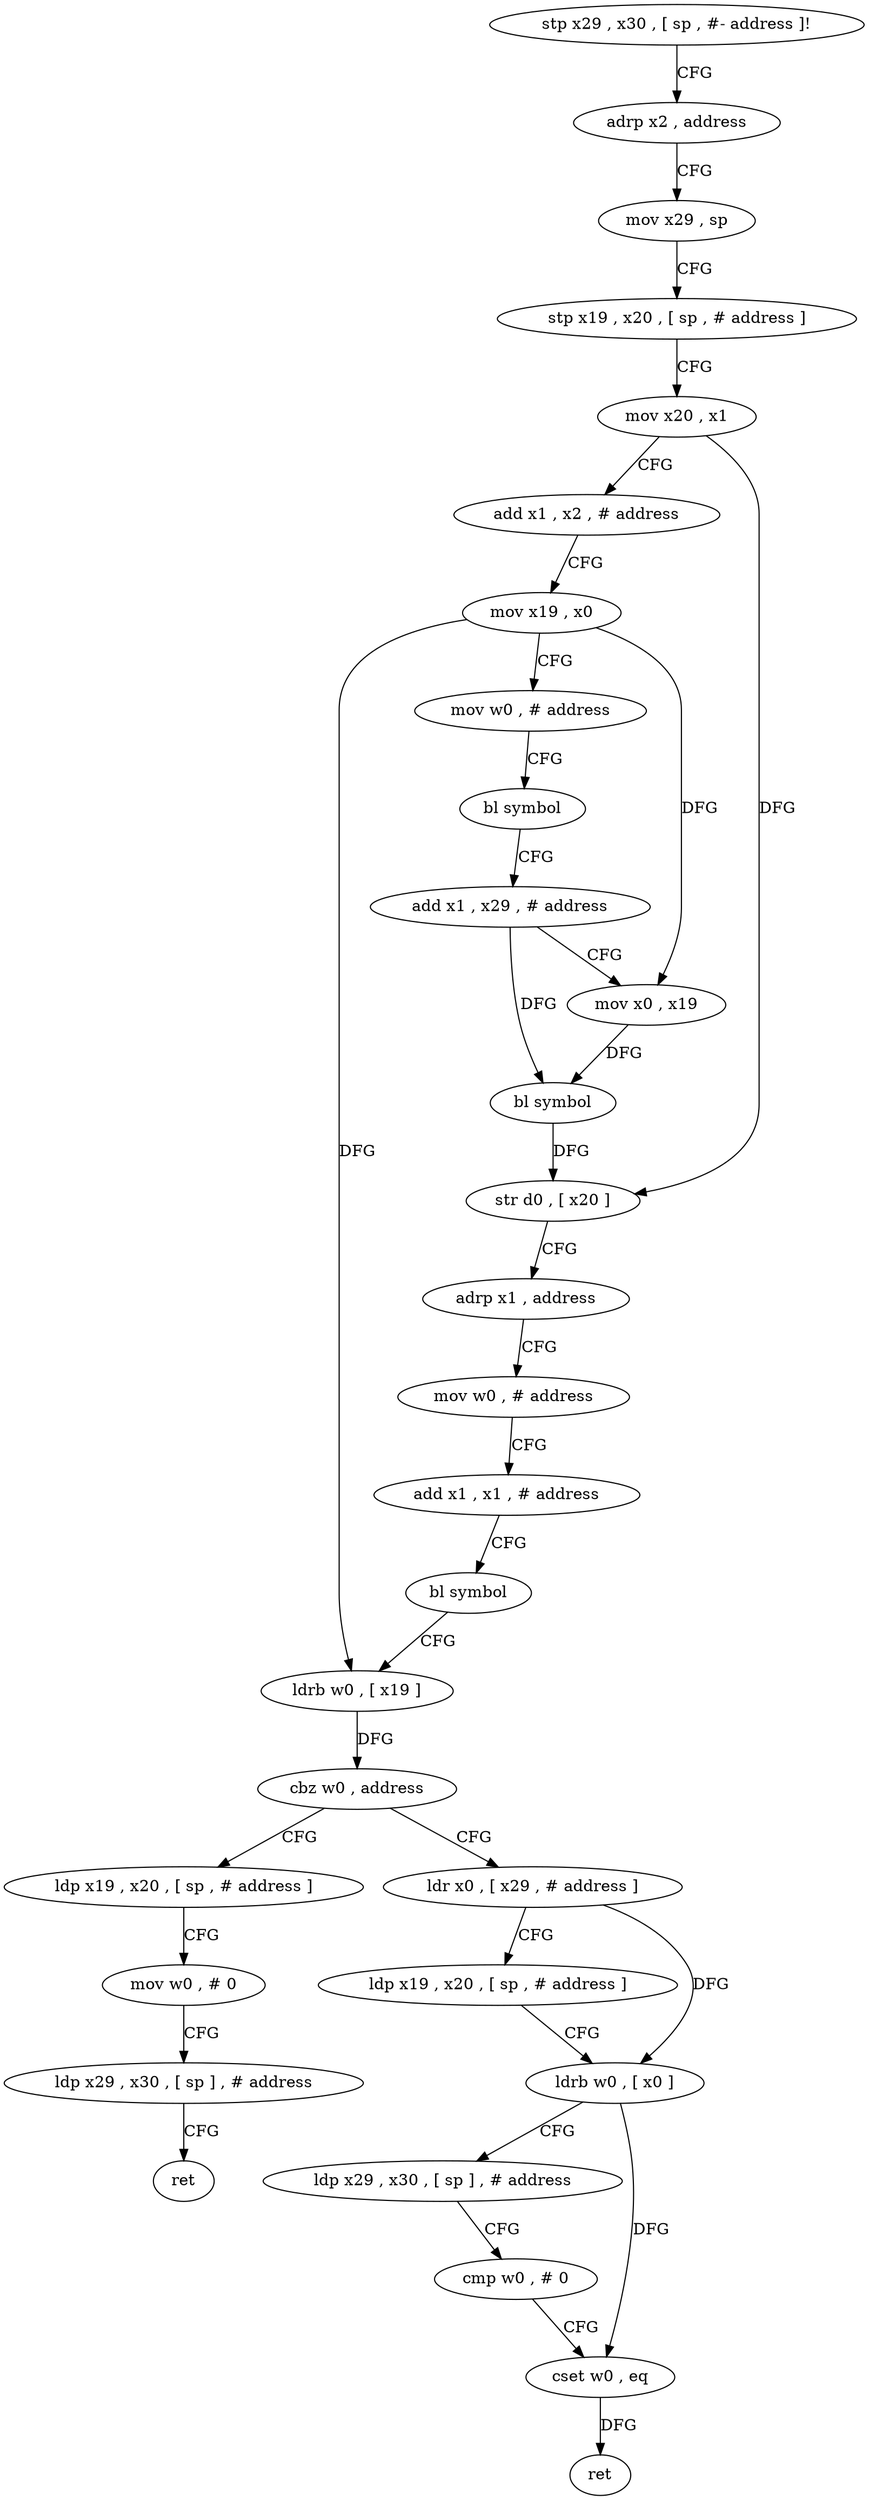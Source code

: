 digraph "func" {
"81384" [label = "stp x29 , x30 , [ sp , #- address ]!" ]
"81388" [label = "adrp x2 , address" ]
"81392" [label = "mov x29 , sp" ]
"81396" [label = "stp x19 , x20 , [ sp , # address ]" ]
"81400" [label = "mov x20 , x1" ]
"81404" [label = "add x1 , x2 , # address" ]
"81408" [label = "mov x19 , x0" ]
"81412" [label = "mov w0 , # address" ]
"81416" [label = "bl symbol" ]
"81420" [label = "add x1 , x29 , # address" ]
"81424" [label = "mov x0 , x19" ]
"81428" [label = "bl symbol" ]
"81432" [label = "str d0 , [ x20 ]" ]
"81436" [label = "adrp x1 , address" ]
"81440" [label = "mov w0 , # address" ]
"81444" [label = "add x1 , x1 , # address" ]
"81448" [label = "bl symbol" ]
"81452" [label = "ldrb w0 , [ x19 ]" ]
"81456" [label = "cbz w0 , address" ]
"81488" [label = "ldp x19 , x20 , [ sp , # address ]" ]
"81460" [label = "ldr x0 , [ x29 , # address ]" ]
"81492" [label = "mov w0 , # 0" ]
"81496" [label = "ldp x29 , x30 , [ sp ] , # address" ]
"81500" [label = "ret" ]
"81464" [label = "ldp x19 , x20 , [ sp , # address ]" ]
"81468" [label = "ldrb w0 , [ x0 ]" ]
"81472" [label = "ldp x29 , x30 , [ sp ] , # address" ]
"81476" [label = "cmp w0 , # 0" ]
"81480" [label = "cset w0 , eq" ]
"81484" [label = "ret" ]
"81384" -> "81388" [ label = "CFG" ]
"81388" -> "81392" [ label = "CFG" ]
"81392" -> "81396" [ label = "CFG" ]
"81396" -> "81400" [ label = "CFG" ]
"81400" -> "81404" [ label = "CFG" ]
"81400" -> "81432" [ label = "DFG" ]
"81404" -> "81408" [ label = "CFG" ]
"81408" -> "81412" [ label = "CFG" ]
"81408" -> "81424" [ label = "DFG" ]
"81408" -> "81452" [ label = "DFG" ]
"81412" -> "81416" [ label = "CFG" ]
"81416" -> "81420" [ label = "CFG" ]
"81420" -> "81424" [ label = "CFG" ]
"81420" -> "81428" [ label = "DFG" ]
"81424" -> "81428" [ label = "DFG" ]
"81428" -> "81432" [ label = "DFG" ]
"81432" -> "81436" [ label = "CFG" ]
"81436" -> "81440" [ label = "CFG" ]
"81440" -> "81444" [ label = "CFG" ]
"81444" -> "81448" [ label = "CFG" ]
"81448" -> "81452" [ label = "CFG" ]
"81452" -> "81456" [ label = "DFG" ]
"81456" -> "81488" [ label = "CFG" ]
"81456" -> "81460" [ label = "CFG" ]
"81488" -> "81492" [ label = "CFG" ]
"81460" -> "81464" [ label = "CFG" ]
"81460" -> "81468" [ label = "DFG" ]
"81492" -> "81496" [ label = "CFG" ]
"81496" -> "81500" [ label = "CFG" ]
"81464" -> "81468" [ label = "CFG" ]
"81468" -> "81472" [ label = "CFG" ]
"81468" -> "81480" [ label = "DFG" ]
"81472" -> "81476" [ label = "CFG" ]
"81476" -> "81480" [ label = "CFG" ]
"81480" -> "81484" [ label = "DFG" ]
}
